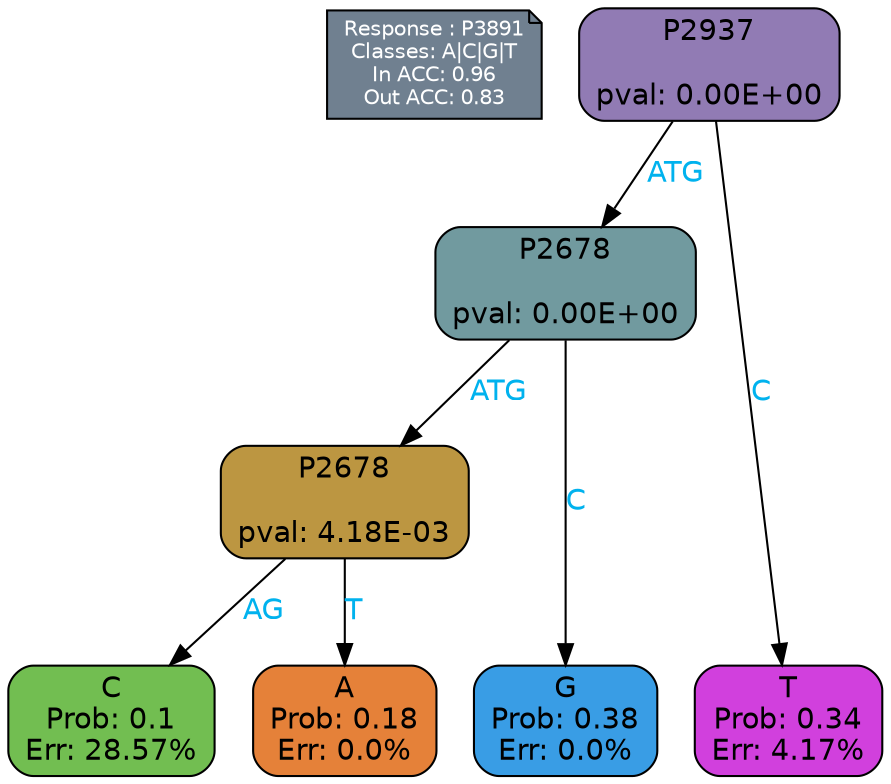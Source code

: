 digraph Tree {
node [shape=box, style="filled, rounded", color="black", fontname=helvetica] ;
graph [ranksep=equally, splines=polylines, bgcolor=transparent, dpi=600] ;
edge [fontname=helvetica] ;
LEGEND [label="Response : P3891
Classes: A|C|G|T
In ACC: 0.96
Out ACC: 0.83
",shape=note,align=left,style=filled,fillcolor="slategray",fontcolor="white",fontsize=10];1 [label="P2937

pval: 0.00E+00", fillcolor="#917bb4"] ;
2 [label="P2678

pval: 0.00E+00", fillcolor="#719a9f"] ;
3 [label="P2678

pval: 4.18E-03", fillcolor="#bc9641"] ;
4 [label="C
Prob: 0.1
Err: 28.57%", fillcolor="#72be51"] ;
5 [label="A
Prob: 0.18
Err: 0.0%", fillcolor="#e58139"] ;
6 [label="G
Prob: 0.38
Err: 0.0%", fillcolor="#399de5"] ;
7 [label="T
Prob: 0.34
Err: 4.17%", fillcolor="#d140dd"] ;
1 -> 2 [label="ATG",fontcolor=deepskyblue2] ;
1 -> 7 [label="C",fontcolor=deepskyblue2] ;
2 -> 3 [label="ATG",fontcolor=deepskyblue2] ;
2 -> 6 [label="C",fontcolor=deepskyblue2] ;
3 -> 4 [label="AG",fontcolor=deepskyblue2] ;
3 -> 5 [label="T",fontcolor=deepskyblue2] ;
{rank = same; 4;5;6;7;}{rank = same; LEGEND;1;}}